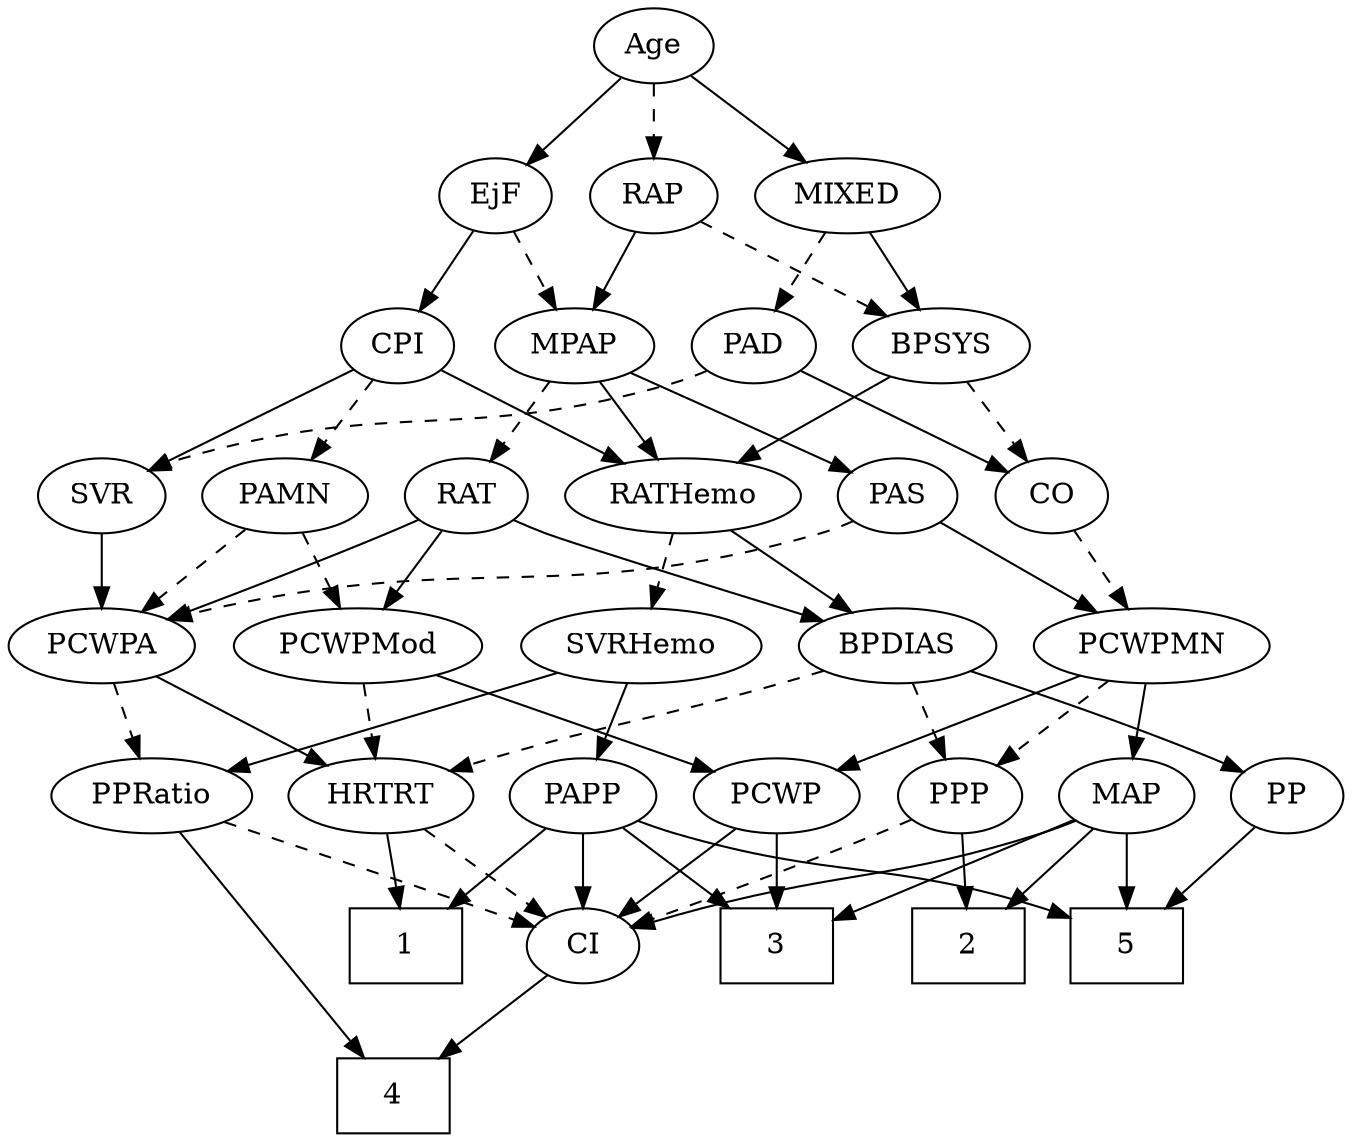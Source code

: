 strict digraph {
	graph [bb="0,0,591.6,540"];
	node [label="\N"];
	1	[height=0.5,
		pos="166.6,90",
		shape=box,
		width=0.75];
	2	[height=0.5,
		pos="414.6,90",
		shape=box,
		width=0.75];
	3	[height=0.5,
		pos="332.6,90",
		shape=box,
		width=0.75];
	4	[height=0.5,
		pos="162.6,18",
		shape=box,
		width=0.75];
	5	[height=0.5,
		pos="488.6,90",
		shape=box,
		width=0.75];
	Age	[height=0.5,
		pos="288.6,522",
		width=0.75];
	EjF	[height=0.5,
		pos="215.6,450",
		width=0.75];
	Age -> EjF	[pos="e,230.35,465.14 273.82,506.83 263.43,496.87 249.35,483.37 237.64,472.14",
		style=solid];
	RAP	[height=0.5,
		pos="288.6,450",
		width=0.77632];
	Age -> RAP	[pos="e,288.6,468.1 288.6,503.7 288.6,495.98 288.6,486.71 288.6,478.11",
		style=dashed];
	MIXED	[height=0.5,
		pos="374.6,450",
		width=1.1193];
	Age -> MIXED	[pos="e,355.98,466.16 305.18,507.5 317.34,497.61 334.1,483.96 348.1,472.56",
		style=solid];
	MPAP	[height=0.5,
		pos="252.6,378",
		width=0.97491];
	EjF -> MPAP	[pos="e,243.8,395.63 224.18,432.76 228.6,424.4 234.09,414.02 239.06,404.61",
		style=dashed];
	CPI	[height=0.5,
		pos="171.6,378",
		width=0.75];
	EjF -> CPI	[pos="e,181.54,394.82 205.61,433.12 200.1,424.34 193.13,413.26 186.94,403.42",
		style=solid];
	RAP -> MPAP	[pos="e,261.15,395.63 280.25,432.76 275.95,424.4 270.6,414.02 265.77,404.61",
		style=solid];
	BPSYS	[height=0.5,
		pos="418.6,378",
		width=1.0471];
	RAP -> BPSYS	[pos="e,394.22,392.13 309.48,437.75 329.89,426.77 361.27,409.87 385.15,397.01",
		style=dashed];
	MIXED -> BPSYS	[pos="e,408.24,395.47 385.02,432.41 390.34,423.95 396.91,413.49 402.83,404.08",
		style=solid];
	PAD	[height=0.5,
		pos="334.6,378",
		width=0.79437];
	MIXED -> PAD	[pos="e,344.01,395.47 365.12,432.41 360.33,424.04 354.43,413.71 349.09,404.37",
		style=dashed];
	PAS	[height=0.5,
		pos="394.6,306",
		width=0.75];
	MPAP -> PAS	[pos="e,373.28,317.51 277.01,364.97 301.16,353.06 338.19,334.8 364.23,321.97",
		style=solid];
	RATHemo	[height=0.5,
		pos="300.6,306",
		width=1.3721];
	MPAP -> RATHemo	[pos="e,289.19,323.63 263.73,360.76 269.58,352.23 276.88,341.58 283.44,332.02",
		style=solid];
	RAT	[height=0.5,
		pos="205.6,306",
		width=0.75827];
	MPAP -> RAT	[pos="e,216.11,322.67 241.7,360.76 235.8,351.98 228.4,340.96 221.84,331.19",
		style=dashed];
	CO	[height=0.5,
		pos="466.6,306",
		width=0.75];
	BPSYS -> CO	[pos="e,455.85,322.67 429.73,360.76 435.75,351.98 443.31,340.96 450.01,331.19",
		style=dashed];
	BPSYS -> RATHemo	[pos="e,325.32,321.66 395.84,363.5 378.31,353.1 353.79,338.55 334.02,326.83",
		style=solid];
	PAD -> CO	[pos="e,445.88,317.99 355.8,365.75 377.78,354.1 412.29,335.8 436.95,322.72",
		style=solid];
	SVR	[height=0.5,
		pos="41.596,306",
		width=0.77632];
	PAD -> SVR	[pos="e,62.738,317.89 312.86,366.13 307.63,363.84 301.99,361.62 296.6,360 202.56,331.72 172.49,352.76 78.596,324 76.454,323.34 74.276,\
322.59 72.103,321.77",
		style=dashed];
	PCWPMN	[height=0.5,
		pos="493.6,234",
		width=1.3902];
	CO -> PCWPMN	[pos="e,487.06,251.96 472.99,288.41 476.11,280.34 479.93,270.43 483.43,261.35",
		style=dashed];
	PCWPA	[height=0.5,
		pos="41.596,234",
		width=1.1555];
	PAS -> PCWPA	[pos="e,72.346,246.28 374.08,293.99 369.13,291.71 363.77,289.53 358.6,288 244.2,254.13 208.81,278.98 92.596,252 89.174,251.21 85.656,250.28 \
82.144,249.27",
		style=dashed];
	PAS -> PCWPMN	[pos="e,471.75,250.45 412.75,292.16 426.92,282.14 446.9,268.02 463.46,256.31",
		style=solid];
	PAMN	[height=0.5,
		pos="123.6,306",
		width=1.011];
	PCWPMod	[height=0.5,
		pos="153.6,234",
		width=1.4443];
	PAMN -> PCWPMod	[pos="e,146.19,252.28 130.86,288.05 134.27,280.09 138.42,270.41 142.24,261.51",
		style=dashed];
	PAMN -> PCWPA	[pos="e,59.528,250.31 106.21,290.15 94.945,280.54 80.08,267.85 67.447,257.07",
		style=dashed];
	SVRHemo	[height=0.5,
		pos="273.6,234",
		width=1.3902];
	RATHemo -> SVRHemo	[pos="e,280.26,252.28 294.06,288.05 291.02,280.18 287.33,270.62 283.93,261.79",
		style=dashed];
	BPDIAS	[height=0.5,
		pos="383.6,234",
		width=1.1735];
	RATHemo -> BPDIAS	[pos="e,365.41,250.34 319.43,289.12 330.73,279.59 345.26,267.33 357.64,256.89",
		style=solid];
	CPI -> PAMN	[pos="e,134.78,323.31 160.7,361.12 154.77,352.47 147.31,341.58 140.62,331.83",
		style=dashed];
	CPI -> RATHemo	[pos="e,273.99,321.44 192.04,365.91 211.6,355.29 241.54,339.05 265.02,326.31",
		style=solid];
	CPI -> SVR	[pos="e,62.628,318.32 151.28,366.06 129.88,354.54 95.95,336.27 71.492,323.1",
		style=solid];
	RAT -> PCWPMod	[pos="e,166.2,251.96 194.06,289.46 187.67,280.87 179.57,269.97 172.31,260.19",
		style=solid];
	RAT -> PCWPA	[pos="e,70.978,246.92 183.74,294.8 178.78,292.53 173.52,290.16 168.6,288 139.23,275.13 105.76,261.19 80.55,250.84",
		style=solid];
	RAT -> BPDIAS	[pos="e,351.98,246.15 227.4,294.67 232.36,292.41 237.64,290.07 242.6,288 275.85,274.13 314.14,259.84 342.42,249.6",
		style=solid];
	SVR -> PCWPA	[pos="e,41.596,252.1 41.596,287.7 41.596,279.98 41.596,270.71 41.596,262.11",
		style=solid];
	PCWP	[height=0.5,
		pos="332.6,162",
		width=0.97491];
	PCWPMod -> PCWP	[pos="e,305.38,173.64 186.85,220 217.81,207.89 263.9,189.87 295.92,177.34",
		style=solid];
	HRTRT	[height=0.5,
		pos="158.6,162",
		width=1.1013];
	PCWPMod -> HRTRT	[pos="e,157.37,180.1 154.83,215.7 155.38,207.98 156.05,198.71 156.66,190.11",
		style=dashed];
	PPRatio	[height=0.5,
		pos="61.596,162",
		width=1.1013];
	PCWPA -> PPRatio	[pos="e,56.661,180.28 46.438,216.05 48.665,208.26 51.361,198.82 53.859,190.08",
		style=dashed];
	PCWPA -> HRTRT	[pos="e,135.64,176.73 64.992,219 82.723,208.39 107.28,193.7 126.8,182.03",
		style=solid];
	MAP	[height=0.5,
		pos="488.6,162",
		width=0.84854];
	PCWPMN -> MAP	[pos="e,489.82,180.1 492.36,215.7 491.81,207.98 491.15,198.71 490.53,190.11",
		style=solid];
	PPP	[height=0.5,
		pos="412.6,162",
		width=0.75];
	PCWPMN -> PPP	[pos="e,428.44,176.7 475.22,217.12 463.65,207.12 448.62,194.13 436.18,183.38",
		style=dashed];
	PCWPMN -> PCWP	[pos="e,358.62,174.32 462.93,219.67 435.8,207.87 396.22,190.66 367.8,178.31",
		style=solid];
	SVRHemo -> PPRatio	[pos="e,91.766,173.83 237.02,221.5 203.72,210.96 153.24,194.78 109.6,180 106.89,179.08 104.1,178.13 101.29,177.15",
		style=solid];
	PAPP	[height=0.5,
		pos="247.6,162",
		width=0.88464];
	SVRHemo -> PAPP	[pos="e,253.83,179.79 267.3,216.05 264.33,208.06 260.72,198.33 257.4,189.4",
		style=solid];
	PP	[height=0.5,
		pos="564.6,162",
		width=0.75];
	BPDIAS -> PP	[pos="e,543.42,173.39 415.6,222.24 445.19,212.07 490.26,196.02 528.6,180 530.41,179.24 532.27,178.44 534.14,177.62",
		style=solid];
	BPDIAS -> PPP	[pos="e,405.64,179.79 390.62,216.05 393.96,207.97 398.05,198.12 401.78,189.11",
		style=dashed];
	BPDIAS -> HRTRT	[pos="e,188.46,173.9 351.56,222.09 345.29,220.02 338.75,217.9 332.6,216 276.96,198.79 262.07,197.73 206.6,180 203.83,179.12 200.99,178.18 \
198.13,177.22",
		style=dashed];
	MAP -> 2	[pos="e,432.61,108.04 472.9,146.15 463.32,137.09 450.84,125.29 439.89,114.93",
		style=solid];
	MAP -> 3	[pos="e,359.66,103.15 464.9,150.37 439.37,138.91 398.42,120.54 368.84,107.26",
		style=solid];
	MAP -> 5	[pos="e,488.6,108.1 488.6,143.7 488.6,135.98 488.6,126.71 488.6,118.11",
		style=solid];
	CI	[height=0.5,
		pos="247.6,90",
		width=0.75];
	MAP -> CI	[pos="e,270.87,99.615 465.16,150.26 459.78,148.01 454.04,145.79 448.6,144 382.64,122.35 363.25,127.4 296.6,108 291.3,106.46 285.73,104.68 \
280.33,102.87",
		style=solid];
	PP -> 5	[pos="e,507.18,108.11 549.22,146.83 539.35,137.75 526.28,125.71 514.81,115.14",
		style=solid];
	PPP -> 2	[pos="e,414.11,108.1 413.09,143.7 413.31,135.98 413.58,126.71 413.82,118.11",
		style=solid];
	PPP -> CI	[pos="e,270.58,100.03 391.36,150.75 386.53,148.48 381.4,146.12 376.6,144 343.99,129.61 306.23,114.25 280.03,103.79",
		style=dashed];
	PPRatio -> 4	[pos="e,150.2,36.425 73.182,144.71 90.557,120.28 123.52,73.934 144.21,44.853",
		style=solid];
	PPRatio -> CI	[pos="e,224.71,99.656 91.31,149.85 119.85,139.13 164.18,122.48 202.6,108 206.64,106.48 210.89,104.87 215.09,103.29",
		style=dashed];
	PCWP -> 3	[pos="e,332.6,108.1 332.6,143.7 332.6,135.98 332.6,126.71 332.6,118.11",
		style=solid];
	PCWP -> CI	[pos="e,263.87,104.4 314.57,146.15 302.14,135.92 285.47,122.19 271.88,111",
		style=solid];
	CI -> 4	[pos="e,183.46,36.18 231.21,75.503 219.94,66.225 204.68,53.656 191.41,42.728",
		style=solid];
	PAPP -> 1	[pos="e,186.5,108.2 230.81,146.5 220.25,137.36 206.35,125.36 194.19,114.85",
		style=solid];
	PAPP -> 3	[pos="e,311.82,108.11 264.8,146.83 276.05,137.57 291.01,125.25 304.02,114.53",
		style=solid];
	PAPP -> 5	[pos="e,461.46,103.93 272.05,150.04 277.44,147.86 283.16,145.72 288.6,144 358.93,121.79 380.58,131.18 450.6,108 451.04,107.85 451.49,107.7 \
451.94,107.55",
		style=solid];
	PAPP -> CI	[pos="e,247.6,108.1 247.6,143.7 247.6,135.98 247.6,126.71 247.6,118.11",
		style=solid];
	HRTRT -> 1	[pos="e,164.64,108.1 160.57,143.7 161.46,135.98 162.51,126.71 163.5,118.11",
		style=solid];
	HRTRT -> CI	[pos="e,230.85,104.17 177.47,146.15 190.69,135.75 208.5,121.75 222.85,110.46",
		style=dashed];
}
